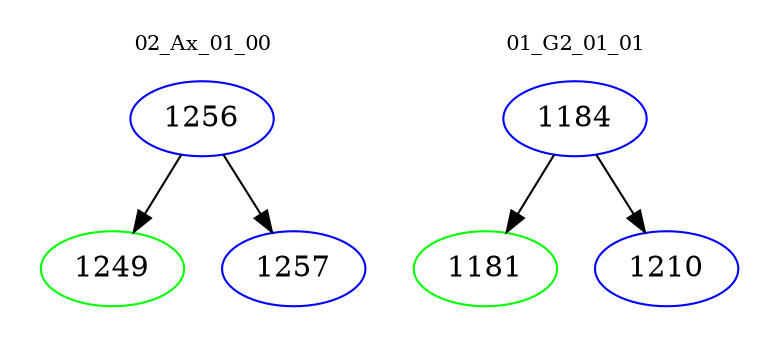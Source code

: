 digraph{
subgraph cluster_0 {
color = white
label = "02_Ax_01_00";
fontsize=10;
T0_1256 [label="1256", color="blue"]
T0_1256 -> T0_1249 [color="black"]
T0_1249 [label="1249", color="green"]
T0_1256 -> T0_1257 [color="black"]
T0_1257 [label="1257", color="blue"]
}
subgraph cluster_1 {
color = white
label = "01_G2_01_01";
fontsize=10;
T1_1184 [label="1184", color="blue"]
T1_1184 -> T1_1181 [color="black"]
T1_1181 [label="1181", color="green"]
T1_1184 -> T1_1210 [color="black"]
T1_1210 [label="1210", color="blue"]
}
}
